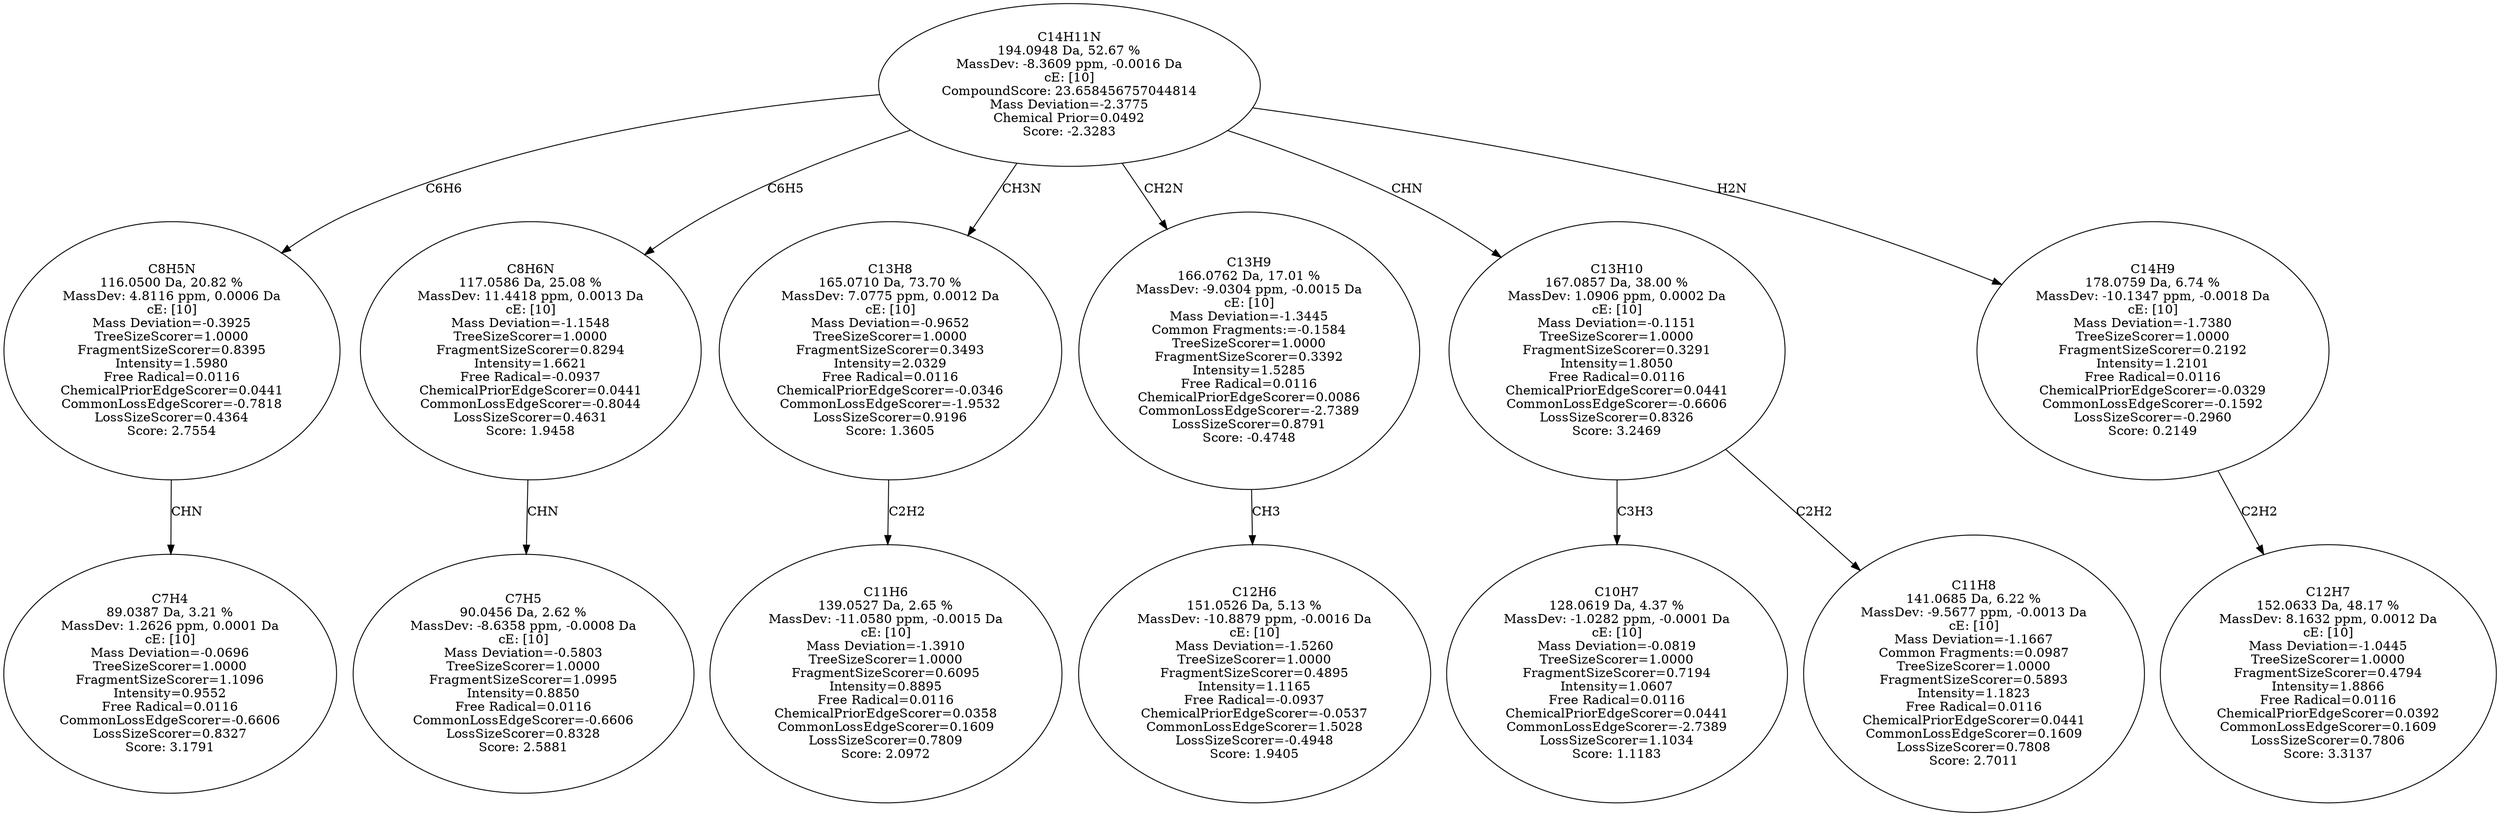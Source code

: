 strict digraph {
v1 [label="C7H4\n89.0387 Da, 3.21 %\nMassDev: 1.2626 ppm, 0.0001 Da\ncE: [10]\nMass Deviation=-0.0696\nTreeSizeScorer=1.0000\nFragmentSizeScorer=1.1096\nIntensity=0.9552\nFree Radical=0.0116\nCommonLossEdgeScorer=-0.6606\nLossSizeScorer=0.8327\nScore: 3.1791"];
v2 [label="C8H5N\n116.0500 Da, 20.82 %\nMassDev: 4.8116 ppm, 0.0006 Da\ncE: [10]\nMass Deviation=-0.3925\nTreeSizeScorer=1.0000\nFragmentSizeScorer=0.8395\nIntensity=1.5980\nFree Radical=0.0116\nChemicalPriorEdgeScorer=0.0441\nCommonLossEdgeScorer=-0.7818\nLossSizeScorer=0.4364\nScore: 2.7554"];
v3 [label="C7H5\n90.0456 Da, 2.62 %\nMassDev: -8.6358 ppm, -0.0008 Da\ncE: [10]\nMass Deviation=-0.5803\nTreeSizeScorer=1.0000\nFragmentSizeScorer=1.0995\nIntensity=0.8850\nFree Radical=0.0116\nCommonLossEdgeScorer=-0.6606\nLossSizeScorer=0.8328\nScore: 2.5881"];
v4 [label="C8H6N\n117.0586 Da, 25.08 %\nMassDev: 11.4418 ppm, 0.0013 Da\ncE: [10]\nMass Deviation=-1.1548\nTreeSizeScorer=1.0000\nFragmentSizeScorer=0.8294\nIntensity=1.6621\nFree Radical=-0.0937\nChemicalPriorEdgeScorer=0.0441\nCommonLossEdgeScorer=-0.8044\nLossSizeScorer=0.4631\nScore: 1.9458"];
v5 [label="C11H6\n139.0527 Da, 2.65 %\nMassDev: -11.0580 ppm, -0.0015 Da\ncE: [10]\nMass Deviation=-1.3910\nTreeSizeScorer=1.0000\nFragmentSizeScorer=0.6095\nIntensity=0.8895\nFree Radical=0.0116\nChemicalPriorEdgeScorer=0.0358\nCommonLossEdgeScorer=0.1609\nLossSizeScorer=0.7809\nScore: 2.0972"];
v6 [label="C13H8\n165.0710 Da, 73.70 %\nMassDev: 7.0775 ppm, 0.0012 Da\ncE: [10]\nMass Deviation=-0.9652\nTreeSizeScorer=1.0000\nFragmentSizeScorer=0.3493\nIntensity=2.0329\nFree Radical=0.0116\nChemicalPriorEdgeScorer=-0.0346\nCommonLossEdgeScorer=-1.9532\nLossSizeScorer=0.9196\nScore: 1.3605"];
v7 [label="C12H6\n151.0526 Da, 5.13 %\nMassDev: -10.8879 ppm, -0.0016 Da\ncE: [10]\nMass Deviation=-1.5260\nTreeSizeScorer=1.0000\nFragmentSizeScorer=0.4895\nIntensity=1.1165\nFree Radical=-0.0937\nChemicalPriorEdgeScorer=-0.0537\nCommonLossEdgeScorer=1.5028\nLossSizeScorer=-0.4948\nScore: 1.9405"];
v8 [label="C13H9\n166.0762 Da, 17.01 %\nMassDev: -9.0304 ppm, -0.0015 Da\ncE: [10]\nMass Deviation=-1.3445\nCommon Fragments:=-0.1584\nTreeSizeScorer=1.0000\nFragmentSizeScorer=0.3392\nIntensity=1.5285\nFree Radical=0.0116\nChemicalPriorEdgeScorer=0.0086\nCommonLossEdgeScorer=-2.7389\nLossSizeScorer=0.8791\nScore: -0.4748"];
v9 [label="C10H7\n128.0619 Da, 4.37 %\nMassDev: -1.0282 ppm, -0.0001 Da\ncE: [10]\nMass Deviation=-0.0819\nTreeSizeScorer=1.0000\nFragmentSizeScorer=0.7194\nIntensity=1.0607\nFree Radical=0.0116\nChemicalPriorEdgeScorer=0.0441\nCommonLossEdgeScorer=-2.7389\nLossSizeScorer=1.1034\nScore: 1.1183"];
v10 [label="C11H8\n141.0685 Da, 6.22 %\nMassDev: -9.5677 ppm, -0.0013 Da\ncE: [10]\nMass Deviation=-1.1667\nCommon Fragments:=0.0987\nTreeSizeScorer=1.0000\nFragmentSizeScorer=0.5893\nIntensity=1.1823\nFree Radical=0.0116\nChemicalPriorEdgeScorer=0.0441\nCommonLossEdgeScorer=0.1609\nLossSizeScorer=0.7808\nScore: 2.7011"];
v11 [label="C13H10\n167.0857 Da, 38.00 %\nMassDev: 1.0906 ppm, 0.0002 Da\ncE: [10]\nMass Deviation=-0.1151\nTreeSizeScorer=1.0000\nFragmentSizeScorer=0.3291\nIntensity=1.8050\nFree Radical=0.0116\nChemicalPriorEdgeScorer=0.0441\nCommonLossEdgeScorer=-0.6606\nLossSizeScorer=0.8326\nScore: 3.2469"];
v12 [label="C12H7\n152.0633 Da, 48.17 %\nMassDev: 8.1632 ppm, 0.0012 Da\ncE: [10]\nMass Deviation=-1.0445\nTreeSizeScorer=1.0000\nFragmentSizeScorer=0.4794\nIntensity=1.8866\nFree Radical=0.0116\nChemicalPriorEdgeScorer=0.0392\nCommonLossEdgeScorer=0.1609\nLossSizeScorer=0.7806\nScore: 3.3137"];
v13 [label="C14H9\n178.0759 Da, 6.74 %\nMassDev: -10.1347 ppm, -0.0018 Da\ncE: [10]\nMass Deviation=-1.7380\nTreeSizeScorer=1.0000\nFragmentSizeScorer=0.2192\nIntensity=1.2101\nFree Radical=0.0116\nChemicalPriorEdgeScorer=-0.0329\nCommonLossEdgeScorer=-0.1592\nLossSizeScorer=-0.2960\nScore: 0.2149"];
v14 [label="C14H11N\n194.0948 Da, 52.67 %\nMassDev: -8.3609 ppm, -0.0016 Da\ncE: [10]\nCompoundScore: 23.658456757044814\nMass Deviation=-2.3775\nChemical Prior=0.0492\nScore: -2.3283"];
v2 -> v1 [label="CHN"];
v14 -> v2 [label="C6H6"];
v4 -> v3 [label="CHN"];
v14 -> v4 [label="C6H5"];
v6 -> v5 [label="C2H2"];
v14 -> v6 [label="CH3N"];
v8 -> v7 [label="CH3"];
v14 -> v8 [label="CH2N"];
v11 -> v9 [label="C3H3"];
v11 -> v10 [label="C2H2"];
v14 -> v11 [label="CHN"];
v13 -> v12 [label="C2H2"];
v14 -> v13 [label="H2N"];
}